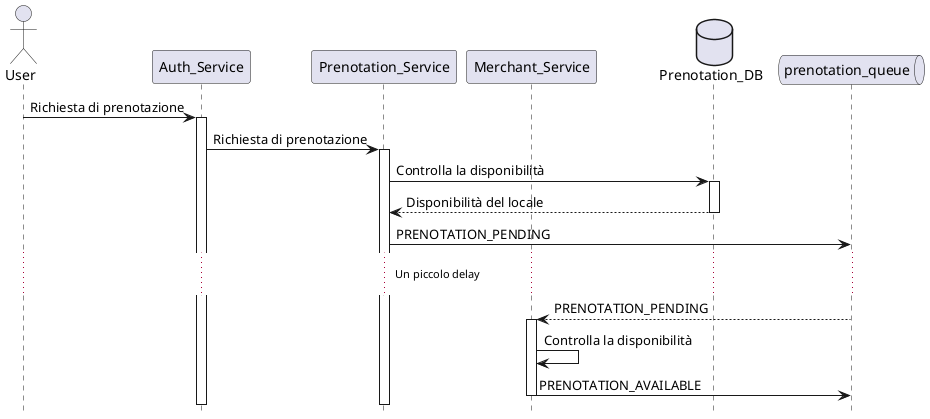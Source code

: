 @startuml Prenotazione

hide footbox

actor User as user
participant Auth_Service as authservice
participant Prenotation_Service as prenotationservice
participant Merchant_Service as merchantservice
database Prenotation_DB as prenotationdb
queue prenotation_queue as prenotationqueue

user -> authservice: Richiesta di prenotazione
activate authservice
authservice -> prenotationservice: Richiesta di prenotazione
activate prenotationservice
prenotationservice -> prenotationdb: Controlla la disponibilità
activate prenotationdb
prenotationdb --> prenotationservice: Disponibilità del locale
deactivate prenotationdb
prenotationservice -> prenotationqueue: PRENOTATION_PENDING
... Un piccolo delay ...
prenotationqueue --> merchantservice: PRENOTATION_PENDING
activate merchantservice
merchantservice -> merchantservice: Controlla la disponibilità
merchantservice -> prenotationqueue: PRENOTATION_AVAILABLE
deactivate merchantservice
@enduml
